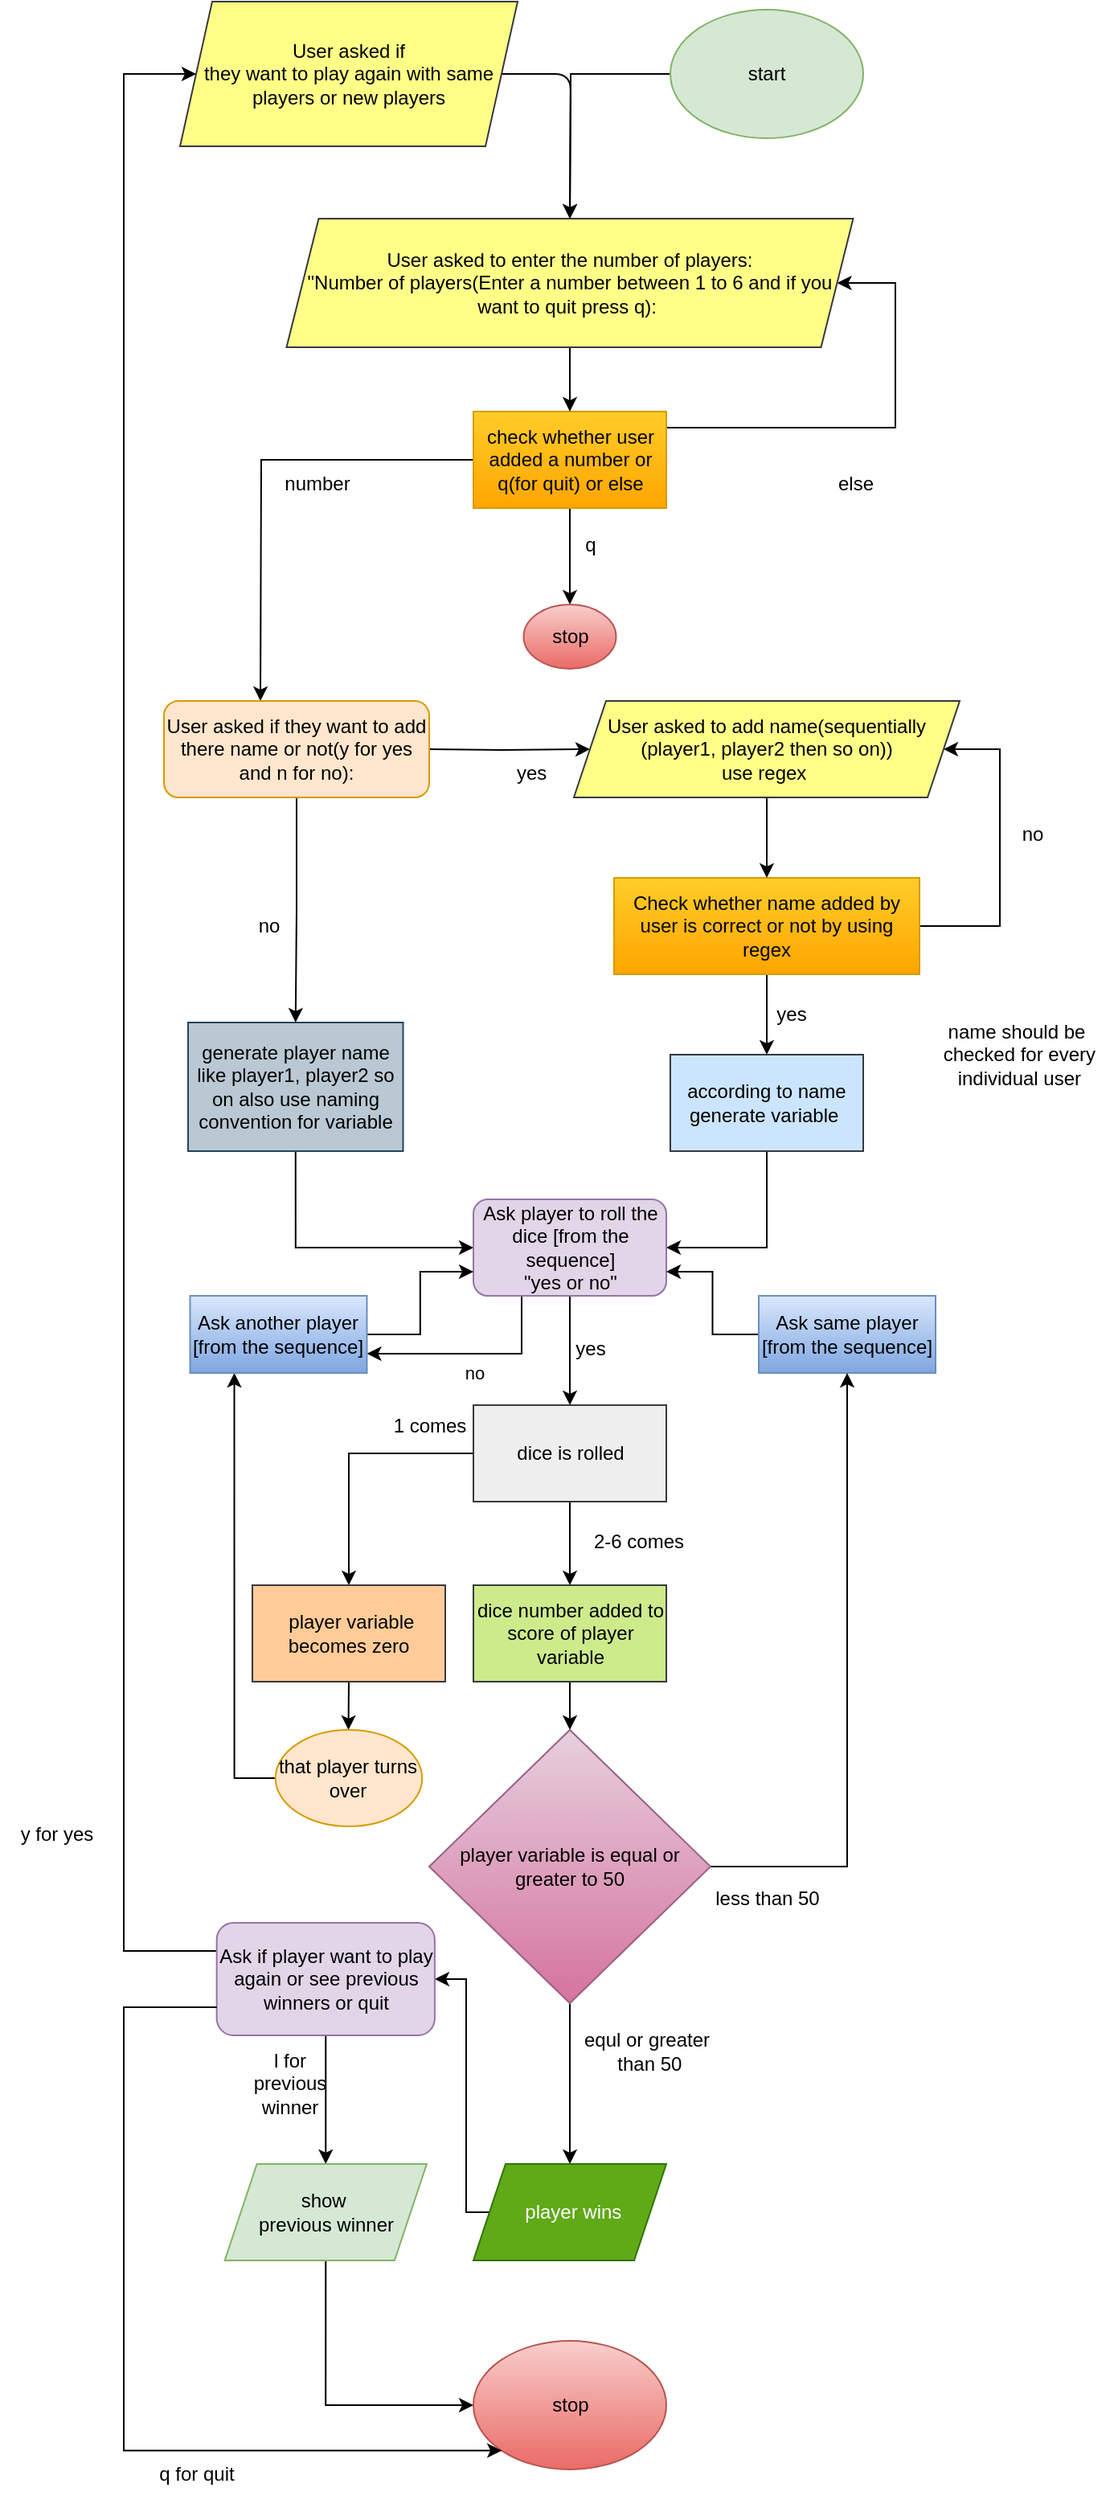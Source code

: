 <mxfile>
    <diagram id="C5RBs43oDa-KdzZeNtuy" name="Page-1">
        <mxGraphModel dx="1002" dy="296" grid="1" gridSize="10" guides="1" tooltips="1" connect="1" arrows="1" fold="1" page="1" pageScale="1" pageWidth="1169" pageHeight="1654" background="none" math="0" shadow="0">
            <root>
                <mxCell id="WIyWlLk6GJQsqaUBKTNV-0"/>
                <mxCell id="WIyWlLk6GJQsqaUBKTNV-1" parent="WIyWlLk6GJQsqaUBKTNV-0"/>
                <mxCell id="TiLkEybxs9c5vroeXgTj-21" style="edgeStyle=orthogonalEdgeStyle;rounded=0;orthogonalLoop=1;jettySize=auto;html=1;exitX=0;exitY=0.5;exitDx=0;exitDy=0;" parent="WIyWlLk6GJQsqaUBKTNV-1" edge="1" source="TiLkEybxs9c5vroeXgTj-70">
                    <mxGeometry relative="1" as="geometry">
                        <mxPoint x="554.5" y="80" as="sourcePoint"/>
                        <mxPoint x="554.5" y="140" as="targetPoint"/>
                    </mxGeometry>
                </mxCell>
                <mxCell id="TiLkEybxs9c5vroeXgTj-10" value="" style="edgeStyle=orthogonalEdgeStyle;rounded=0;orthogonalLoop=1;jettySize=auto;html=1;exitX=1;exitY=0.5;exitDx=0;exitDy=0;entryX=0;entryY=0.5;entryDx=0;entryDy=0;" parent="WIyWlLk6GJQsqaUBKTNV-1" target="TiLkEybxs9c5vroeXgTj-108" edge="1">
                    <mxGeometry relative="1" as="geometry">
                        <mxPoint x="467" y="470" as="sourcePoint"/>
                        <mxPoint x="567" y="470" as="targetPoint"/>
                    </mxGeometry>
                </mxCell>
                <mxCell id="TiLkEybxs9c5vroeXgTj-15" value="no" style="text;html=1;align=center;verticalAlign=middle;resizable=0;points=[];autosize=1;strokeColor=none;fillColor=none;" parent="WIyWlLk6GJQsqaUBKTNV-1" vertex="1">
                    <mxGeometry x="347" y="565" width="40" height="30" as="geometry"/>
                </mxCell>
                <mxCell id="TiLkEybxs9c5vroeXgTj-52" style="edgeStyle=orthogonalEdgeStyle;rounded=0;orthogonalLoop=1;jettySize=auto;html=1;exitX=0.5;exitY=1;exitDx=0;exitDy=0;entryX=0;entryY=0.5;entryDx=0;entryDy=0;" parent="WIyWlLk6GJQsqaUBKTNV-1" source="TiLkEybxs9c5vroeXgTj-17" target="TiLkEybxs9c5vroeXgTj-51" edge="1">
                    <mxGeometry relative="1" as="geometry"/>
                </mxCell>
                <mxCell id="TiLkEybxs9c5vroeXgTj-17" value="generate player name like player1, player2 so on also use naming convention for variable" style="whiteSpace=wrap;html=1;fillColor=#bac8d3;strokeColor=#23445d;" parent="WIyWlLk6GJQsqaUBKTNV-1" vertex="1">
                    <mxGeometry x="317" y="640" width="133.75" height="80" as="geometry"/>
                </mxCell>
                <mxCell id="TiLkEybxs9c5vroeXgTj-25" style="edgeStyle=orthogonalEdgeStyle;rounded=0;orthogonalLoop=1;jettySize=auto;html=1;exitX=0;exitY=0.5;exitDx=0;exitDy=0;entryX=0.5;entryY=0;entryDx=0;entryDy=0;" parent="WIyWlLk6GJQsqaUBKTNV-1" source="TiLkEybxs9c5vroeXgTj-20" edge="1">
                    <mxGeometry relative="1" as="geometry">
                        <mxPoint x="362" y="440" as="targetPoint"/>
                    </mxGeometry>
                </mxCell>
                <mxCell id="TiLkEybxs9c5vroeXgTj-32" style="edgeStyle=orthogonalEdgeStyle;rounded=0;orthogonalLoop=1;jettySize=auto;html=1;exitX=0.5;exitY=1;exitDx=0;exitDy=0;entryX=0.5;entryY=0;entryDx=0;entryDy=0;" parent="WIyWlLk6GJQsqaUBKTNV-1" source="TiLkEybxs9c5vroeXgTj-20" edge="1">
                    <mxGeometry relative="1" as="geometry">
                        <mxPoint x="554.5" y="380" as="targetPoint"/>
                    </mxGeometry>
                </mxCell>
                <mxCell id="TiLkEybxs9c5vroeXgTj-97" style="edgeStyle=orthogonalEdgeStyle;rounded=0;orthogonalLoop=1;jettySize=auto;html=1;exitX=1;exitY=0.5;exitDx=0;exitDy=0;entryX=1;entryY=0.5;entryDx=0;entryDy=0;" parent="WIyWlLk6GJQsqaUBKTNV-1" target="TiLkEybxs9c5vroeXgTj-94" edge="1">
                    <mxGeometry relative="1" as="geometry">
                        <mxPoint x="614.5" y="270" as="sourcePoint"/>
                        <Array as="points">
                            <mxPoint x="757" y="270"/>
                            <mxPoint x="757" y="180"/>
                        </Array>
                    </mxGeometry>
                </mxCell>
                <mxCell id="TiLkEybxs9c5vroeXgTj-20" value="check whether user added a number or q(for quit) or else" style="whiteSpace=wrap;html=1;fillColor=#ffcd28;strokeColor=#d79b00;gradientColor=#ffa500;" parent="WIyWlLk6GJQsqaUBKTNV-1" vertex="1">
                    <mxGeometry x="494.5" y="260" width="120" height="60" as="geometry"/>
                </mxCell>
                <mxCell id="TiLkEybxs9c5vroeXgTj-23" value="number" style="text;html=1;align=center;verticalAlign=middle;resizable=0;points=[];autosize=1;strokeColor=none;fillColor=none;" parent="WIyWlLk6GJQsqaUBKTNV-1" vertex="1">
                    <mxGeometry x="367" y="290" width="60" height="30" as="geometry"/>
                </mxCell>
                <mxCell id="TiLkEybxs9c5vroeXgTj-27" value="else" style="text;html=1;align=center;verticalAlign=middle;resizable=0;points=[];autosize=1;strokeColor=none;fillColor=none;" parent="WIyWlLk6GJQsqaUBKTNV-1" vertex="1">
                    <mxGeometry x="707" y="290" width="50" height="30" as="geometry"/>
                </mxCell>
                <mxCell id="TiLkEybxs9c5vroeXgTj-33" value="q" style="text;html=1;align=center;verticalAlign=middle;resizable=0;points=[];autosize=1;strokeColor=none;fillColor=none;" parent="WIyWlLk6GJQsqaUBKTNV-1" vertex="1">
                    <mxGeometry x="552" y="328" width="30" height="30" as="geometry"/>
                </mxCell>
                <mxCell id="TiLkEybxs9c5vroeXgTj-34" value="yes&amp;nbsp;" style="text;html=1;align=center;verticalAlign=middle;resizable=0;points=[];autosize=1;strokeColor=none;fillColor=none;" parent="WIyWlLk6GJQsqaUBKTNV-1" vertex="1">
                    <mxGeometry x="507" y="470" width="50" height="30" as="geometry"/>
                </mxCell>
                <mxCell id="TiLkEybxs9c5vroeXgTj-45" style="edgeStyle=orthogonalEdgeStyle;rounded=0;orthogonalLoop=1;jettySize=auto;html=1;exitX=0.5;exitY=1;exitDx=0;exitDy=0;entryX=0.5;entryY=0;entryDx=0;entryDy=0;" parent="WIyWlLk6GJQsqaUBKTNV-1" source="TiLkEybxs9c5vroeXgTj-37" target="TiLkEybxs9c5vroeXgTj-17" edge="1">
                    <mxGeometry relative="1" as="geometry"/>
                </mxCell>
                <mxCell id="TiLkEybxs9c5vroeXgTj-37" value="User asked if they want to add there name or not(y for yes and n for no):" style="rounded=1;whiteSpace=wrap;html=1;fillColor=#ffe6cc;strokeColor=#d79b00;" parent="WIyWlLk6GJQsqaUBKTNV-1" vertex="1">
                    <mxGeometry x="302" y="440" width="165" height="60" as="geometry"/>
                </mxCell>
                <mxCell id="TiLkEybxs9c5vroeXgTj-42" value="" style="edgeStyle=orthogonalEdgeStyle;rounded=0;orthogonalLoop=1;jettySize=auto;html=1;" parent="WIyWlLk6GJQsqaUBKTNV-1" source="TiLkEybxs9c5vroeXgTj-38" target="TiLkEybxs9c5vroeXgTj-41" edge="1">
                    <mxGeometry relative="1" as="geometry"/>
                </mxCell>
                <mxCell id="TiLkEybxs9c5vroeXgTj-47" style="edgeStyle=orthogonalEdgeStyle;rounded=0;orthogonalLoop=1;jettySize=auto;html=1;exitX=1;exitY=0.5;exitDx=0;exitDy=0;entryX=1;entryY=0.5;entryDx=0;entryDy=0;" parent="WIyWlLk6GJQsqaUBKTNV-1" source="TiLkEybxs9c5vroeXgTj-38" target="TiLkEybxs9c5vroeXgTj-108" edge="1">
                    <mxGeometry relative="1" as="geometry">
                        <mxPoint x="787" y="470" as="targetPoint"/>
                        <Array as="points">
                            <mxPoint x="822" y="580"/>
                            <mxPoint x="822" y="470"/>
                        </Array>
                    </mxGeometry>
                </mxCell>
                <mxCell id="TiLkEybxs9c5vroeXgTj-38" value="Check whether name added by user is correct or not by using regex" style="whiteSpace=wrap;html=1;fillColor=#ffcd28;gradientColor=#ffa500;strokeColor=#d79b00;" parent="WIyWlLk6GJQsqaUBKTNV-1" vertex="1">
                    <mxGeometry x="582" y="550" width="190" height="60" as="geometry"/>
                </mxCell>
                <mxCell id="TiLkEybxs9c5vroeXgTj-53" style="edgeStyle=orthogonalEdgeStyle;rounded=0;orthogonalLoop=1;jettySize=auto;html=1;exitX=0.5;exitY=1;exitDx=0;exitDy=0;entryX=1;entryY=0.5;entryDx=0;entryDy=0;" parent="WIyWlLk6GJQsqaUBKTNV-1" source="TiLkEybxs9c5vroeXgTj-41" target="TiLkEybxs9c5vroeXgTj-51" edge="1">
                    <mxGeometry relative="1" as="geometry"/>
                </mxCell>
                <mxCell id="TiLkEybxs9c5vroeXgTj-41" value="according to name generate variable&amp;nbsp;" style="whiteSpace=wrap;html=1;fillColor=#cce5ff;strokeColor=#36393d;" parent="WIyWlLk6GJQsqaUBKTNV-1" vertex="1">
                    <mxGeometry x="617" y="660" width="120" height="60" as="geometry"/>
                </mxCell>
                <mxCell id="TiLkEybxs9c5vroeXgTj-46" value="yes" style="text;html=1;align=center;verticalAlign=middle;resizable=0;points=[];autosize=1;strokeColor=none;fillColor=none;" parent="WIyWlLk6GJQsqaUBKTNV-1" vertex="1">
                    <mxGeometry x="672" y="620" width="40" height="30" as="geometry"/>
                </mxCell>
                <mxCell id="TiLkEybxs9c5vroeXgTj-48" value="no" style="text;html=1;align=center;verticalAlign=middle;resizable=0;points=[];autosize=1;strokeColor=none;fillColor=none;" parent="WIyWlLk6GJQsqaUBKTNV-1" vertex="1">
                    <mxGeometry x="822" y="508" width="40" height="30" as="geometry"/>
                </mxCell>
                <mxCell id="TiLkEybxs9c5vroeXgTj-49" value="name should be&lt;div&gt;&amp;nbsp;checked for every&lt;/div&gt;&lt;div&gt;&amp;nbsp;individual user&lt;/div&gt;" style="text;html=1;align=center;verticalAlign=middle;resizable=0;points=[];autosize=1;strokeColor=none;fillColor=none;" parent="WIyWlLk6GJQsqaUBKTNV-1" vertex="1">
                    <mxGeometry x="772" y="630" width="120" height="60" as="geometry"/>
                </mxCell>
                <mxCell id="TiLkEybxs9c5vroeXgTj-60" style="edgeStyle=orthogonalEdgeStyle;rounded=0;orthogonalLoop=1;jettySize=auto;html=1;exitX=0.5;exitY=1;exitDx=0;exitDy=0;entryX=0.5;entryY=0;entryDx=0;entryDy=0;" parent="WIyWlLk6GJQsqaUBKTNV-1" source="TiLkEybxs9c5vroeXgTj-51" target="TiLkEybxs9c5vroeXgTj-59" edge="1">
                    <mxGeometry relative="1" as="geometry"/>
                </mxCell>
                <mxCell id="TiLkEybxs9c5vroeXgTj-106" style="edgeStyle=orthogonalEdgeStyle;rounded=0;orthogonalLoop=1;jettySize=auto;html=1;exitX=0.25;exitY=1;exitDx=0;exitDy=0;entryX=1;entryY=0.75;entryDx=0;entryDy=0;" parent="WIyWlLk6GJQsqaUBKTNV-1" source="TiLkEybxs9c5vroeXgTj-51" target="TiLkEybxs9c5vroeXgTj-75" edge="1">
                    <mxGeometry relative="1" as="geometry"/>
                </mxCell>
                <mxCell id="TiLkEybxs9c5vroeXgTj-107" value="no" style="edgeLabel;html=1;align=center;verticalAlign=middle;resizable=0;points=[];" parent="TiLkEybxs9c5vroeXgTj-106" vertex="1" connectable="0">
                    <mxGeometry x="-0.037" y="-9" relative="1" as="geometry">
                        <mxPoint x="-2" y="21" as="offset"/>
                    </mxGeometry>
                </mxCell>
                <mxCell id="TiLkEybxs9c5vroeXgTj-51" value="Ask player to roll the dice [from the sequence]&lt;div&gt;&quot;yes or no&quot;&lt;/div&gt;" style="rounded=1;whiteSpace=wrap;html=1;fillColor=#e1d5e7;strokeColor=#9673a6;" parent="WIyWlLk6GJQsqaUBKTNV-1" vertex="1">
                    <mxGeometry x="494.5" y="750" width="120" height="60" as="geometry"/>
                </mxCell>
                <mxCell id="TiLkEybxs9c5vroeXgTj-62" style="edgeStyle=orthogonalEdgeStyle;rounded=0;orthogonalLoop=1;jettySize=auto;html=1;exitX=0.5;exitY=1;exitDx=0;exitDy=0;" parent="WIyWlLk6GJQsqaUBKTNV-1" source="TiLkEybxs9c5vroeXgTj-59" target="TiLkEybxs9c5vroeXgTj-61" edge="1">
                    <mxGeometry relative="1" as="geometry"/>
                </mxCell>
                <mxCell id="TiLkEybxs9c5vroeXgTj-72" style="edgeStyle=orthogonalEdgeStyle;rounded=0;orthogonalLoop=1;jettySize=auto;html=1;exitX=0;exitY=0.5;exitDx=0;exitDy=0;entryX=0.5;entryY=0;entryDx=0;entryDy=0;" parent="WIyWlLk6GJQsqaUBKTNV-1" source="TiLkEybxs9c5vroeXgTj-59" target="TiLkEybxs9c5vroeXgTj-64" edge="1">
                    <mxGeometry relative="1" as="geometry"/>
                </mxCell>
                <mxCell id="TiLkEybxs9c5vroeXgTj-59" value="dice is rolled" style="whiteSpace=wrap;html=1;fillColor=#eeeeee;strokeColor=#36393d;" parent="WIyWlLk6GJQsqaUBKTNV-1" vertex="1">
                    <mxGeometry x="494.5" y="878" width="120" height="60" as="geometry"/>
                </mxCell>
                <mxCell id="TiLkEybxs9c5vroeXgTj-102" style="edgeStyle=orthogonalEdgeStyle;rounded=0;orthogonalLoop=1;jettySize=auto;html=1;exitX=0.5;exitY=1;exitDx=0;exitDy=0;entryX=0.5;entryY=0;entryDx=0;entryDy=0;" parent="WIyWlLk6GJQsqaUBKTNV-1" source="TiLkEybxs9c5vroeXgTj-61" target="TiLkEybxs9c5vroeXgTj-99" edge="1">
                    <mxGeometry relative="1" as="geometry"/>
                </mxCell>
                <mxCell id="TiLkEybxs9c5vroeXgTj-61" value="dice number added to score of player variable" style="whiteSpace=wrap;html=1;fillColor=#cdeb8b;strokeColor=#36393d;" parent="WIyWlLk6GJQsqaUBKTNV-1" vertex="1">
                    <mxGeometry x="494.5" y="990" width="120" height="60" as="geometry"/>
                </mxCell>
                <mxCell id="TiLkEybxs9c5vroeXgTj-63" value="2-6 comes" style="text;html=1;align=center;verticalAlign=middle;resizable=0;points=[];autosize=1;strokeColor=none;fillColor=none;" parent="WIyWlLk6GJQsqaUBKTNV-1" vertex="1">
                    <mxGeometry x="557" y="948" width="80" height="30" as="geometry"/>
                </mxCell>
                <mxCell id="TiLkEybxs9c5vroeXgTj-67" style="edgeStyle=orthogonalEdgeStyle;rounded=0;orthogonalLoop=1;jettySize=auto;html=1;exitX=0.5;exitY=1;exitDx=0;exitDy=0;" parent="WIyWlLk6GJQsqaUBKTNV-1" source="TiLkEybxs9c5vroeXgTj-64" edge="1">
                    <mxGeometry relative="1" as="geometry">
                        <mxPoint x="416.75" y="1080" as="targetPoint"/>
                    </mxGeometry>
                </mxCell>
                <mxCell id="TiLkEybxs9c5vroeXgTj-64" value="&amp;nbsp;player variable becomes zero" style="whiteSpace=wrap;html=1;fillColor=#ffcc99;strokeColor=#36393d;" parent="WIyWlLk6GJQsqaUBKTNV-1" vertex="1">
                    <mxGeometry x="357" y="990" width="120" height="60" as="geometry"/>
                </mxCell>
                <mxCell id="TiLkEybxs9c5vroeXgTj-66" value="1 comes" style="text;html=1;align=center;verticalAlign=middle;resizable=0;points=[];autosize=1;strokeColor=none;fillColor=none;" parent="WIyWlLk6GJQsqaUBKTNV-1" vertex="1">
                    <mxGeometry x="432" y="876" width="70" height="30" as="geometry"/>
                </mxCell>
                <mxCell id="TiLkEybxs9c5vroeXgTj-76" style="edgeStyle=orthogonalEdgeStyle;rounded=0;orthogonalLoop=1;jettySize=auto;html=1;exitX=0;exitY=0.5;exitDx=0;exitDy=0;entryX=0.25;entryY=1;entryDx=0;entryDy=0;" parent="WIyWlLk6GJQsqaUBKTNV-1" source="TiLkEybxs9c5vroeXgTj-69" target="TiLkEybxs9c5vroeXgTj-75" edge="1">
                    <mxGeometry relative="1" as="geometry"/>
                </mxCell>
                <mxCell id="TiLkEybxs9c5vroeXgTj-69" value="that player turns over" style="ellipse;whiteSpace=wrap;html=1;fillColor=#ffe6cc;strokeColor=#d79b00;" parent="WIyWlLk6GJQsqaUBKTNV-1" vertex="1">
                    <mxGeometry x="371.38" y="1080" width="91.25" height="60" as="geometry"/>
                </mxCell>
                <mxCell id="TiLkEybxs9c5vroeXgTj-70" value="start" style="ellipse;whiteSpace=wrap;html=1;fillColor=#d5e8d4;strokeColor=#82b366;" parent="WIyWlLk6GJQsqaUBKTNV-1" vertex="1">
                    <mxGeometry x="617" y="10" width="120" height="80" as="geometry"/>
                </mxCell>
                <mxCell id="TiLkEybxs9c5vroeXgTj-71" value="stop" style="ellipse;whiteSpace=wrap;html=1;fillColor=#f8cecc;strokeColor=#b85450;gradientColor=#ea6b66;" parent="WIyWlLk6GJQsqaUBKTNV-1" vertex="1">
                    <mxGeometry x="525.75" y="380" width="57.5" height="40" as="geometry"/>
                </mxCell>
                <mxCell id="TiLkEybxs9c5vroeXgTj-78" style="edgeStyle=orthogonalEdgeStyle;rounded=0;orthogonalLoop=1;jettySize=auto;html=1;exitX=1;exitY=0.5;exitDx=0;exitDy=0;entryX=0;entryY=0.75;entryDx=0;entryDy=0;" parent="WIyWlLk6GJQsqaUBKTNV-1" source="TiLkEybxs9c5vroeXgTj-75" target="TiLkEybxs9c5vroeXgTj-51" edge="1">
                    <mxGeometry relative="1" as="geometry"/>
                </mxCell>
                <mxCell id="TiLkEybxs9c5vroeXgTj-75" value="&lt;span style=&quot;text-wrap: nowrap;&quot;&gt;Ask another player&lt;/span&gt;&lt;div&gt;&lt;span style=&quot;text-wrap: nowrap;&quot;&gt;[from the sequence]&lt;/span&gt;&lt;/div&gt;" style="whiteSpace=wrap;html=1;fillColor=#dae8fc;gradientColor=#7ea6e0;strokeColor=#6c8ebf;" parent="WIyWlLk6GJQsqaUBKTNV-1" vertex="1">
                    <mxGeometry x="318.25" y="810" width="110" height="48" as="geometry"/>
                </mxCell>
                <mxCell id="TiLkEybxs9c5vroeXgTj-90" style="edgeStyle=orthogonalEdgeStyle;rounded=0;orthogonalLoop=1;jettySize=auto;html=1;exitX=0;exitY=0.5;exitDx=0;exitDy=0;entryX=1;entryY=0.75;entryDx=0;entryDy=0;" parent="WIyWlLk6GJQsqaUBKTNV-1" source="TiLkEybxs9c5vroeXgTj-80" target="TiLkEybxs9c5vroeXgTj-51" edge="1">
                    <mxGeometry relative="1" as="geometry"/>
                </mxCell>
                <mxCell id="TiLkEybxs9c5vroeXgTj-80" value="&lt;span style=&quot;text-wrap: nowrap;&quot;&gt;Ask same player&lt;/span&gt;&lt;div&gt;&lt;span style=&quot;text-wrap: nowrap;&quot;&gt;[from the sequence]&lt;/span&gt;&lt;/div&gt;" style="whiteSpace=wrap;html=1;fillColor=#dae8fc;gradientColor=#7ea6e0;strokeColor=#6c8ebf;" parent="WIyWlLk6GJQsqaUBKTNV-1" vertex="1">
                    <mxGeometry x="672" y="810" width="110" height="48" as="geometry"/>
                </mxCell>
                <mxCell id="TiLkEybxs9c5vroeXgTj-85" style="edgeStyle=orthogonalEdgeStyle;rounded=0;orthogonalLoop=1;jettySize=auto;html=1;exitX=1;exitY=0.5;exitDx=0;exitDy=0;entryX=0.5;entryY=1;entryDx=0;entryDy=0;" parent="WIyWlLk6GJQsqaUBKTNV-1" source="TiLkEybxs9c5vroeXgTj-99" target="TiLkEybxs9c5vroeXgTj-80" edge="1">
                    <mxGeometry relative="1" as="geometry">
                        <mxPoint x="614.5" y="1110" as="sourcePoint"/>
                    </mxGeometry>
                </mxCell>
                <mxCell id="TiLkEybxs9c5vroeXgTj-84" value="less than 50" style="text;html=1;align=center;verticalAlign=middle;resizable=0;points=[];autosize=1;strokeColor=none;fillColor=none;" parent="WIyWlLk6GJQsqaUBKTNV-1" vertex="1">
                    <mxGeometry x="632" y="1170" width="90" height="30" as="geometry"/>
                </mxCell>
                <mxCell id="TiLkEybxs9c5vroeXgTj-93" value="equl or greater&lt;div&gt;&amp;nbsp;than 50&lt;/div&gt;" style="text;html=1;align=center;verticalAlign=middle;resizable=0;points=[];autosize=1;strokeColor=none;fillColor=none;" parent="WIyWlLk6GJQsqaUBKTNV-1" vertex="1">
                    <mxGeometry x="552" y="1260" width="100" height="40" as="geometry"/>
                </mxCell>
                <mxCell id="TiLkEybxs9c5vroeXgTj-98" style="edgeStyle=orthogonalEdgeStyle;rounded=0;orthogonalLoop=1;jettySize=auto;html=1;exitX=0.5;exitY=1;exitDx=0;exitDy=0;entryX=0.5;entryY=0;entryDx=0;entryDy=0;" parent="WIyWlLk6GJQsqaUBKTNV-1" source="TiLkEybxs9c5vroeXgTj-94" target="TiLkEybxs9c5vroeXgTj-20" edge="1">
                    <mxGeometry relative="1" as="geometry"/>
                </mxCell>
                <mxCell id="TiLkEybxs9c5vroeXgTj-94" value="User asked to enter the number of players:&lt;div&gt;&quot;Number of players(Enter a number between 1 to 6 and if you want to quit press q):&amp;nbsp;&lt;/div&gt;" style="shape=parallelogram;perimeter=parallelogramPerimeter;whiteSpace=wrap;html=1;fixedSize=1;fillColor=#ffff88;strokeColor=#36393d;" parent="WIyWlLk6GJQsqaUBKTNV-1" vertex="1">
                    <mxGeometry x="378.25" y="140" width="352.5" height="80" as="geometry"/>
                </mxCell>
                <mxCell id="TiLkEybxs9c5vroeXgTj-103" style="edgeStyle=orthogonalEdgeStyle;rounded=0;orthogonalLoop=1;jettySize=auto;html=1;exitX=0.5;exitY=1;exitDx=0;exitDy=0;entryX=0.5;entryY=0;entryDx=0;entryDy=0;" parent="WIyWlLk6GJQsqaUBKTNV-1" source="TiLkEybxs9c5vroeXgTj-99" target="Jtrg5eetVvwyfk46_zp6-0" edge="1">
                    <mxGeometry relative="1" as="geometry">
                        <mxPoint x="554.5" y="1350" as="targetPoint"/>
                    </mxGeometry>
                </mxCell>
                <mxCell id="TiLkEybxs9c5vroeXgTj-99" value="player variable is equal or greater to 50" style="rhombus;whiteSpace=wrap;html=1;fillColor=#e6d0de;strokeColor=#996185;gradientColor=#d5739d;" parent="WIyWlLk6GJQsqaUBKTNV-1" vertex="1">
                    <mxGeometry x="467" y="1080" width="175" height="170" as="geometry"/>
                </mxCell>
                <mxCell id="TiLkEybxs9c5vroeXgTj-105" value="yes" style="text;html=1;align=center;verticalAlign=middle;resizable=0;points=[];autosize=1;strokeColor=none;fillColor=none;" parent="WIyWlLk6GJQsqaUBKTNV-1" vertex="1">
                    <mxGeometry x="547" y="828" width="40" height="30" as="geometry"/>
                </mxCell>
                <mxCell id="TiLkEybxs9c5vroeXgTj-110" style="edgeStyle=orthogonalEdgeStyle;rounded=0;orthogonalLoop=1;jettySize=auto;html=1;exitX=0.5;exitY=1;exitDx=0;exitDy=0;entryX=0.5;entryY=0;entryDx=0;entryDy=0;" parent="WIyWlLk6GJQsqaUBKTNV-1" source="TiLkEybxs9c5vroeXgTj-108" target="TiLkEybxs9c5vroeXgTj-38" edge="1">
                    <mxGeometry relative="1" as="geometry"/>
                </mxCell>
                <mxCell id="TiLkEybxs9c5vroeXgTj-108" value="User asked to add name(sequentially (player1, player2 then so on))&lt;div&gt;use regex&amp;nbsp;&lt;/div&gt;" style="shape=parallelogram;perimeter=parallelogramPerimeter;whiteSpace=wrap;html=1;fixedSize=1;fillColor=#ffff88;strokeColor=#36393d;" parent="WIyWlLk6GJQsqaUBKTNV-1" vertex="1">
                    <mxGeometry x="557" y="440" width="240" height="60" as="geometry"/>
                </mxCell>
                <mxCell id="Jtrg5eetVvwyfk46_zp6-6" style="edgeStyle=orthogonalEdgeStyle;rounded=0;orthogonalLoop=1;jettySize=auto;html=1;exitX=0;exitY=0.5;exitDx=0;exitDy=0;entryX=1;entryY=0.5;entryDx=0;entryDy=0;" parent="WIyWlLk6GJQsqaUBKTNV-1" source="Jtrg5eetVvwyfk46_zp6-0" target="Jtrg5eetVvwyfk46_zp6-3" edge="1">
                    <mxGeometry relative="1" as="geometry">
                        <Array as="points">
                            <mxPoint x="490" y="1380"/>
                            <mxPoint x="490" y="1235"/>
                        </Array>
                    </mxGeometry>
                </mxCell>
                <mxCell id="Jtrg5eetVvwyfk46_zp6-0" value="&amp;nbsp;player wins" style="shape=parallelogram;perimeter=parallelogramPerimeter;whiteSpace=wrap;html=1;fixedSize=1;fillColor=#60a917;fontColor=#ffffff;strokeColor=#2D7600;" parent="WIyWlLk6GJQsqaUBKTNV-1" vertex="1">
                    <mxGeometry x="494.5" y="1350" width="120" height="60" as="geometry"/>
                </mxCell>
                <mxCell id="Jtrg5eetVvwyfk46_zp6-5" style="edgeStyle=orthogonalEdgeStyle;rounded=0;orthogonalLoop=1;jettySize=auto;html=1;exitX=0.5;exitY=1;exitDx=0;exitDy=0;entryX=0.5;entryY=0;entryDx=0;entryDy=0;" parent="WIyWlLk6GJQsqaUBKTNV-1" source="Jtrg5eetVvwyfk46_zp6-3" target="Jtrg5eetVvwyfk46_zp6-4" edge="1">
                    <mxGeometry relative="1" as="geometry"/>
                </mxCell>
                <mxCell id="Jtrg5eetVvwyfk46_zp6-11" style="edgeStyle=orthogonalEdgeStyle;rounded=0;orthogonalLoop=1;jettySize=auto;html=1;exitX=0;exitY=0.25;exitDx=0;exitDy=0;entryX=0;entryY=0.5;entryDx=0;entryDy=0;" parent="WIyWlLk6GJQsqaUBKTNV-1" source="Jtrg5eetVvwyfk46_zp6-3" target="1" edge="1">
                    <mxGeometry relative="1" as="geometry">
                        <Array as="points">
                            <mxPoint x="277" y="1218"/>
                            <mxPoint x="277" y="50"/>
                            <mxPoint x="320" y="50"/>
                        </Array>
                        <mxPoint x="310" y="50" as="targetPoint"/>
                    </mxGeometry>
                </mxCell>
                <mxCell id="Jtrg5eetVvwyfk46_zp6-3" value="Ask if player want to play again or see previous winners or quit" style="rounded=1;whiteSpace=wrap;html=1;fillColor=#e1d5e7;strokeColor=#9673a6;" parent="WIyWlLk6GJQsqaUBKTNV-1" vertex="1">
                    <mxGeometry x="334.82" y="1200" width="135.63" height="70" as="geometry"/>
                </mxCell>
                <mxCell id="Jtrg5eetVvwyfk46_zp6-8" style="edgeStyle=orthogonalEdgeStyle;rounded=0;orthogonalLoop=1;jettySize=auto;html=1;exitX=0.5;exitY=1;exitDx=0;exitDy=0;entryX=0;entryY=0.5;entryDx=0;entryDy=0;" parent="WIyWlLk6GJQsqaUBKTNV-1" source="Jtrg5eetVvwyfk46_zp6-4" target="Jtrg5eetVvwyfk46_zp6-7" edge="1">
                    <mxGeometry relative="1" as="geometry"/>
                </mxCell>
                <mxCell id="Jtrg5eetVvwyfk46_zp6-4" value="show&amp;nbsp;&lt;div&gt;previous winner&lt;/div&gt;" style="shape=parallelogram;perimeter=parallelogramPerimeter;whiteSpace=wrap;html=1;fixedSize=1;fillColor=#d5e8d4;strokeColor=#82b366;" parent="WIyWlLk6GJQsqaUBKTNV-1" vertex="1">
                    <mxGeometry x="339.82" y="1350" width="125.63" height="60" as="geometry"/>
                </mxCell>
                <mxCell id="Jtrg5eetVvwyfk46_zp6-7" value="stop" style="ellipse;whiteSpace=wrap;html=1;fillColor=#f8cecc;strokeColor=#b85450;gradientColor=#ea6b66;" parent="WIyWlLk6GJQsqaUBKTNV-1" vertex="1">
                    <mxGeometry x="494.5" y="1460" width="120" height="80" as="geometry"/>
                </mxCell>
                <mxCell id="Jtrg5eetVvwyfk46_zp6-9" style="edgeStyle=orthogonalEdgeStyle;rounded=0;orthogonalLoop=1;jettySize=auto;html=1;exitX=0;exitY=0.75;exitDx=0;exitDy=0;entryX=0;entryY=1;entryDx=0;entryDy=0;" parent="WIyWlLk6GJQsqaUBKTNV-1" source="Jtrg5eetVvwyfk46_zp6-3" target="Jtrg5eetVvwyfk46_zp6-7" edge="1">
                    <mxGeometry relative="1" as="geometry">
                        <mxPoint x="457" y="1530" as="targetPoint"/>
                        <Array as="points">
                            <mxPoint x="277" y="1253"/>
                            <mxPoint x="277" y="1528"/>
                        </Array>
                    </mxGeometry>
                </mxCell>
                <mxCell id="Jtrg5eetVvwyfk46_zp6-10" value="q for quit" style="text;html=1;align=center;verticalAlign=middle;resizable=0;points=[];autosize=1;strokeColor=none;fillColor=none;" parent="WIyWlLk6GJQsqaUBKTNV-1" vertex="1">
                    <mxGeometry x="287" y="1528" width="70" height="30" as="geometry"/>
                </mxCell>
                <mxCell id="Jtrg5eetVvwyfk46_zp6-12" value="y for yes" style="text;html=1;align=center;verticalAlign=middle;resizable=0;points=[];autosize=1;strokeColor=none;fillColor=none;" parent="WIyWlLk6GJQsqaUBKTNV-1" vertex="1">
                    <mxGeometry x="200" y="1130" width="70" height="30" as="geometry"/>
                </mxCell>
                <mxCell id="0" value="l for &lt;br&gt;previous&lt;br&gt;winner" style="text;html=1;align=center;verticalAlign=middle;resizable=0;points=[];autosize=1;strokeColor=none;fillColor=none;" vertex="1" parent="WIyWlLk6GJQsqaUBKTNV-1">
                    <mxGeometry x="345" y="1270" width="70" height="60" as="geometry"/>
                </mxCell>
                <mxCell id="7" style="edgeStyle=none;html=1;exitX=1;exitY=0.5;exitDx=0;exitDy=0;entryX=0.5;entryY=0;entryDx=0;entryDy=0;" edge="1" parent="WIyWlLk6GJQsqaUBKTNV-1" source="1" target="TiLkEybxs9c5vroeXgTj-94">
                    <mxGeometry relative="1" as="geometry">
                        <Array as="points">
                            <mxPoint x="555" y="50"/>
                        </Array>
                    </mxGeometry>
                </mxCell>
                <mxCell id="1" value="User asked if &lt;br&gt;they want to play again with same players or new players" style="shape=parallelogram;perimeter=parallelogramPerimeter;whiteSpace=wrap;html=1;fixedSize=1;fillColor=#ffff88;strokeColor=#36393d;" vertex="1" parent="WIyWlLk6GJQsqaUBKTNV-1">
                    <mxGeometry x="312" y="5" width="210" height="90" as="geometry"/>
                </mxCell>
            </root>
        </mxGraphModel>
    </diagram>
</mxfile>